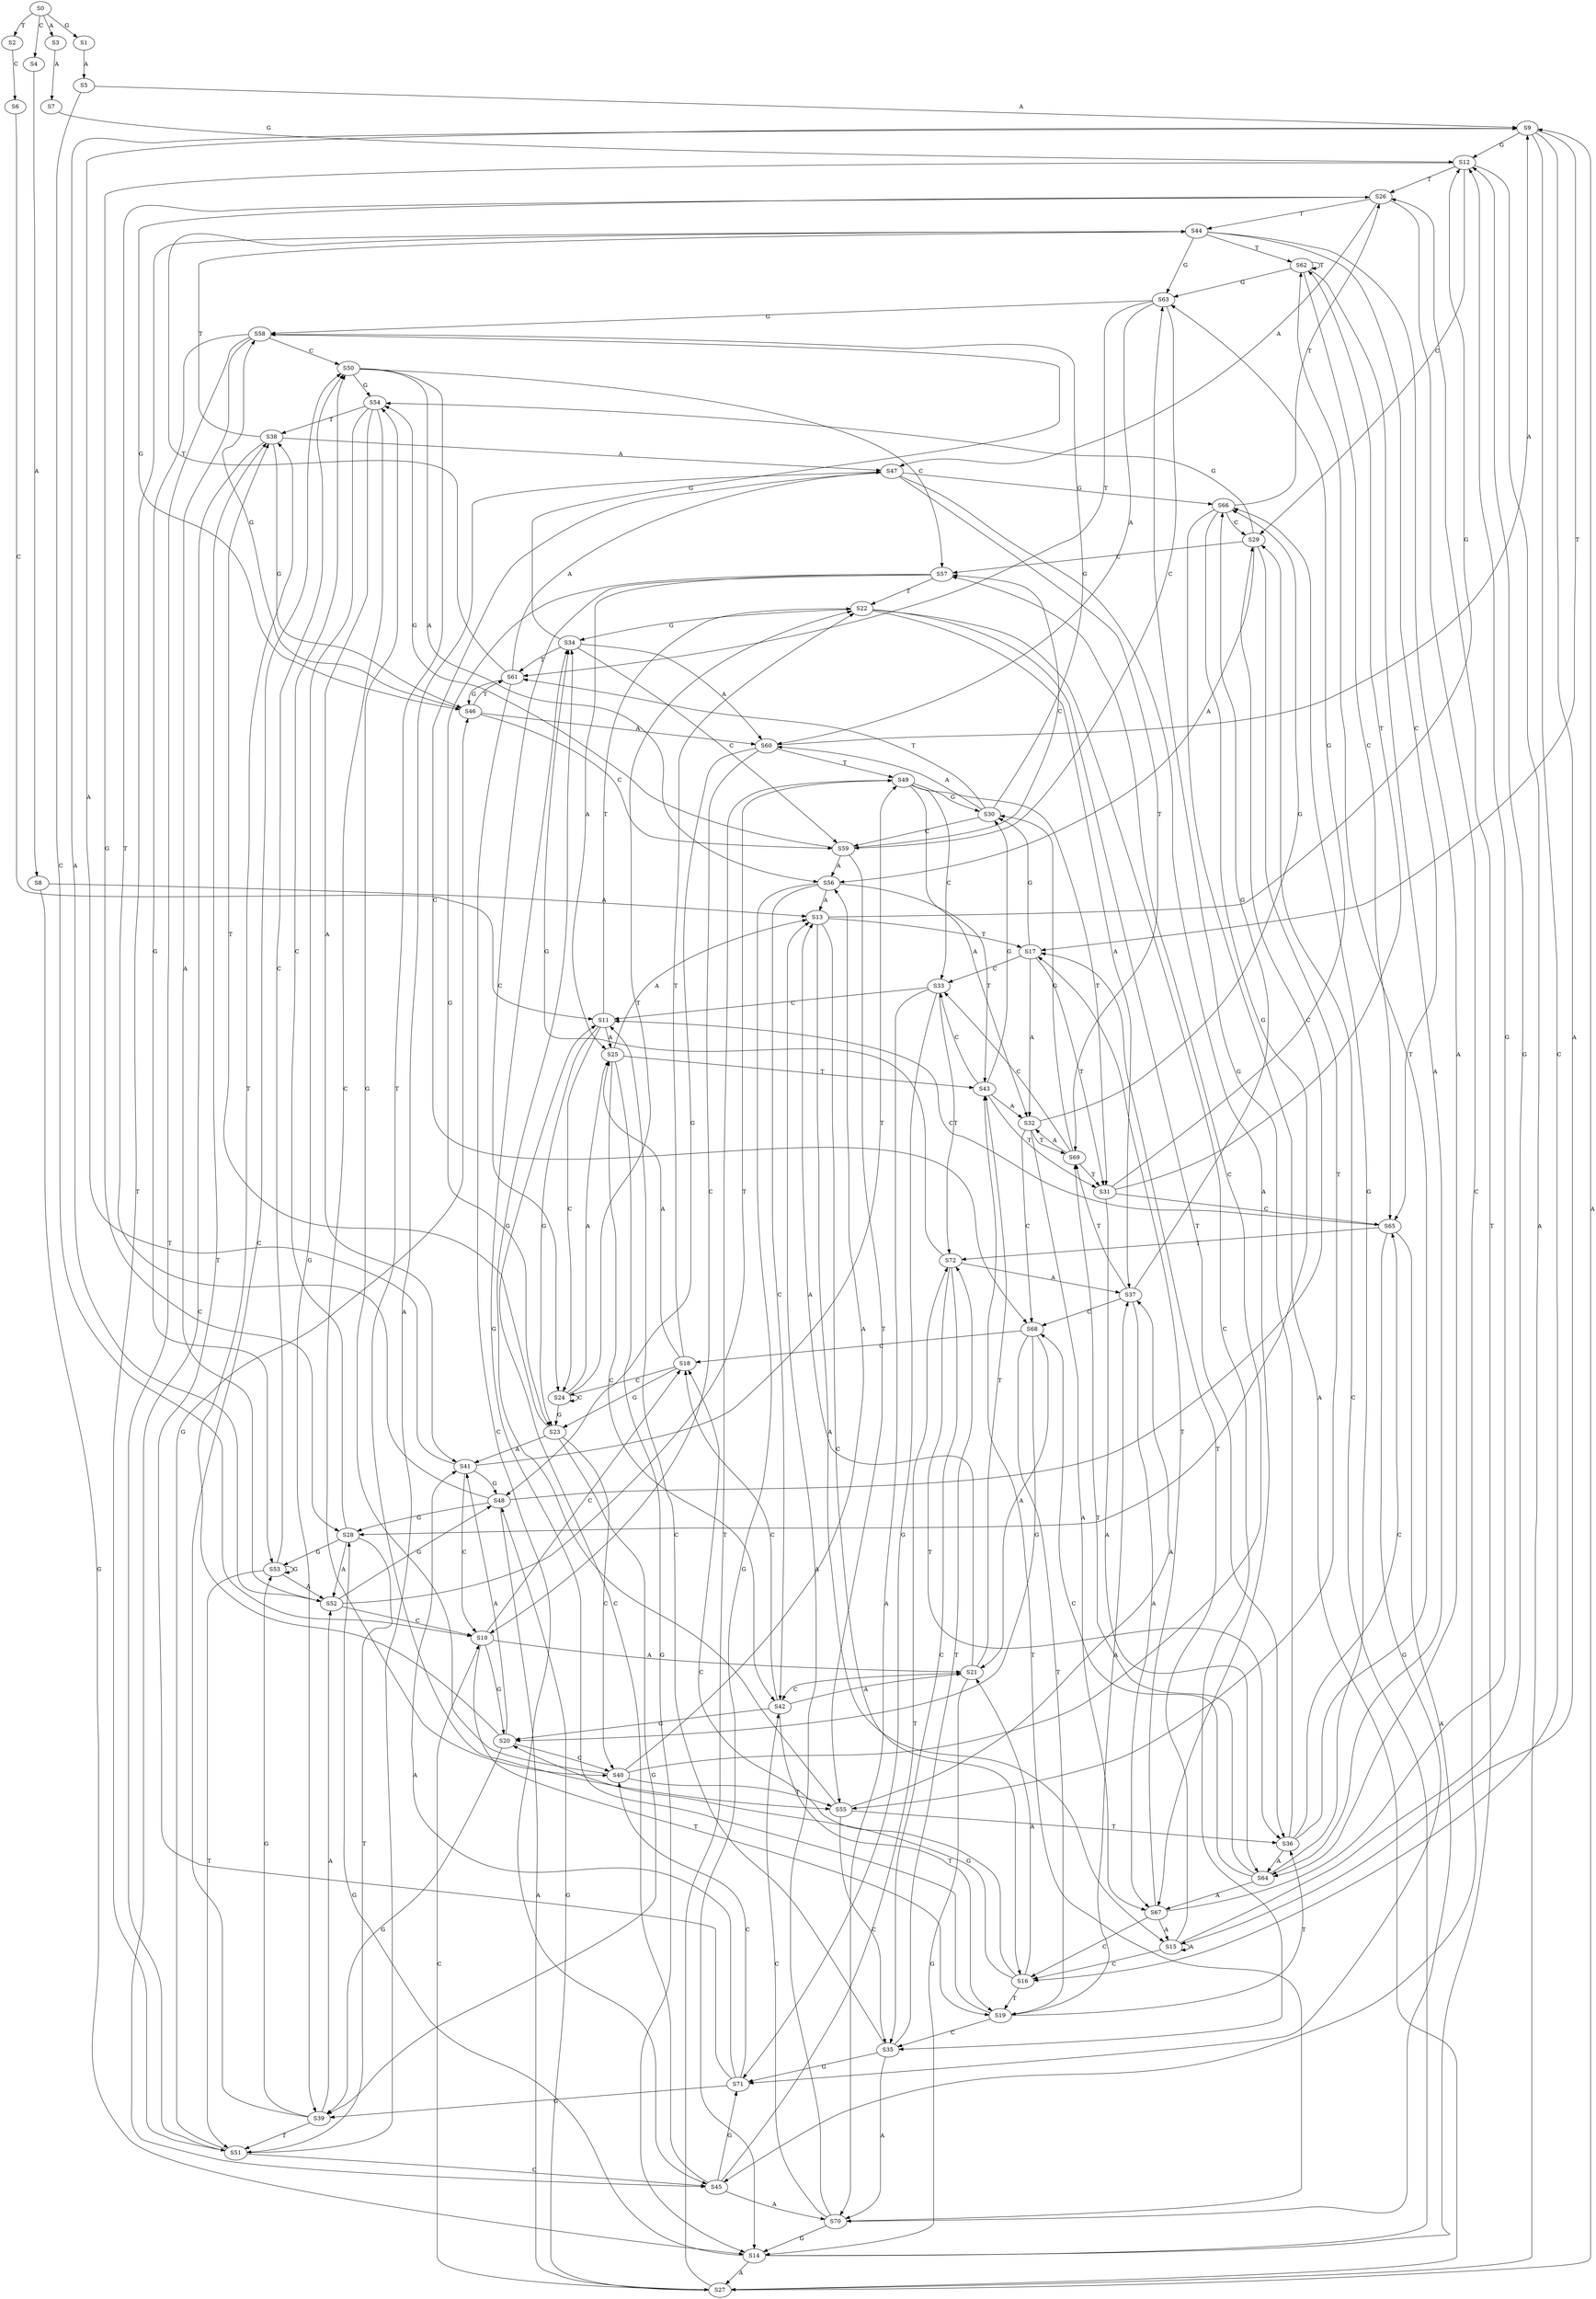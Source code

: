 strict digraph  {
	S0 -> S1 [ label = G ];
	S0 -> S2 [ label = T ];
	S0 -> S3 [ label = A ];
	S0 -> S4 [ label = C ];
	S1 -> S5 [ label = A ];
	S2 -> S6 [ label = C ];
	S3 -> S7 [ label = A ];
	S4 -> S8 [ label = A ];
	S5 -> S9 [ label = A ];
	S5 -> S10 [ label = C ];
	S6 -> S11 [ label = C ];
	S7 -> S12 [ label = G ];
	S8 -> S13 [ label = A ];
	S8 -> S14 [ label = G ];
	S9 -> S12 [ label = G ];
	S9 -> S15 [ label = A ];
	S9 -> S16 [ label = C ];
	S9 -> S17 [ label = T ];
	S10 -> S18 [ label = C ];
	S10 -> S19 [ label = T ];
	S10 -> S20 [ label = G ];
	S10 -> S21 [ label = A ];
	S11 -> S22 [ label = T ];
	S11 -> S23 [ label = G ];
	S11 -> S24 [ label = C ];
	S11 -> S25 [ label = A ];
	S12 -> S26 [ label = T ];
	S12 -> S27 [ label = A ];
	S12 -> S28 [ label = G ];
	S12 -> S29 [ label = C ];
	S13 -> S16 [ label = C ];
	S13 -> S15 [ label = A ];
	S13 -> S12 [ label = G ];
	S13 -> S17 [ label = T ];
	S14 -> S27 [ label = A ];
	S14 -> S26 [ label = T ];
	S14 -> S29 [ label = C ];
	S14 -> S28 [ label = G ];
	S15 -> S16 [ label = C ];
	S15 -> S12 [ label = G ];
	S15 -> S17 [ label = T ];
	S15 -> S15 [ label = A ];
	S16 -> S18 [ label = C ];
	S16 -> S19 [ label = T ];
	S16 -> S21 [ label = A ];
	S16 -> S20 [ label = G ];
	S17 -> S30 [ label = G ];
	S17 -> S31 [ label = T ];
	S17 -> S32 [ label = A ];
	S17 -> S33 [ label = C ];
	S18 -> S22 [ label = T ];
	S18 -> S24 [ label = C ];
	S18 -> S25 [ label = A ];
	S18 -> S23 [ label = G ];
	S19 -> S34 [ label = G ];
	S19 -> S35 [ label = C ];
	S19 -> S36 [ label = T ];
	S19 -> S37 [ label = A ];
	S20 -> S38 [ label = T ];
	S20 -> S39 [ label = G ];
	S20 -> S40 [ label = C ];
	S20 -> S41 [ label = A ];
	S21 -> S13 [ label = A ];
	S21 -> S42 [ label = C ];
	S21 -> S43 [ label = T ];
	S21 -> S14 [ label = G ];
	S22 -> S35 [ label = C ];
	S22 -> S37 [ label = A ];
	S22 -> S34 [ label = G ];
	S22 -> S36 [ label = T ];
	S23 -> S41 [ label = A ];
	S23 -> S39 [ label = G ];
	S23 -> S40 [ label = C ];
	S23 -> S38 [ label = T ];
	S24 -> S22 [ label = T ];
	S24 -> S24 [ label = C ];
	S24 -> S25 [ label = A ];
	S24 -> S23 [ label = G ];
	S25 -> S14 [ label = G ];
	S25 -> S13 [ label = A ];
	S25 -> S43 [ label = T ];
	S25 -> S42 [ label = C ];
	S26 -> S44 [ label = T ];
	S26 -> S45 [ label = C ];
	S26 -> S46 [ label = G ];
	S26 -> S47 [ label = A ];
	S27 -> S10 [ label = C ];
	S27 -> S48 [ label = G ];
	S27 -> S9 [ label = A ];
	S27 -> S49 [ label = T ];
	S28 -> S50 [ label = C ];
	S28 -> S51 [ label = T ];
	S28 -> S52 [ label = A ];
	S28 -> S53 [ label = G ];
	S29 -> S54 [ label = G ];
	S29 -> S55 [ label = T ];
	S29 -> S56 [ label = A ];
	S29 -> S57 [ label = C ];
	S30 -> S58 [ label = G ];
	S30 -> S59 [ label = C ];
	S30 -> S60 [ label = A ];
	S30 -> S61 [ label = T ];
	S31 -> S62 [ label = T ];
	S31 -> S63 [ label = G ];
	S31 -> S64 [ label = A ];
	S31 -> S65 [ label = C ];
	S32 -> S66 [ label = G ];
	S32 -> S67 [ label = A ];
	S32 -> S68 [ label = C ];
	S32 -> S69 [ label = T ];
	S33 -> S70 [ label = A ];
	S33 -> S71 [ label = G ];
	S33 -> S11 [ label = C ];
	S33 -> S72 [ label = T ];
	S34 -> S61 [ label = T ];
	S34 -> S58 [ label = G ];
	S34 -> S60 [ label = A ];
	S34 -> S59 [ label = C ];
	S35 -> S72 [ label = T ];
	S35 -> S70 [ label = A ];
	S35 -> S11 [ label = C ];
	S35 -> S71 [ label = G ];
	S36 -> S62 [ label = T ];
	S36 -> S65 [ label = C ];
	S36 -> S63 [ label = G ];
	S36 -> S64 [ label = A ];
	S37 -> S66 [ label = G ];
	S37 -> S69 [ label = T ];
	S37 -> S67 [ label = A ];
	S37 -> S68 [ label = C ];
	S38 -> S45 [ label = C ];
	S38 -> S47 [ label = A ];
	S38 -> S46 [ label = G ];
	S38 -> S44 [ label = T ];
	S39 -> S51 [ label = T ];
	S39 -> S53 [ label = G ];
	S39 -> S50 [ label = C ];
	S39 -> S52 [ label = A ];
	S40 -> S55 [ label = T ];
	S40 -> S57 [ label = C ];
	S40 -> S54 [ label = G ];
	S40 -> S56 [ label = A ];
	S41 -> S10 [ label = C ];
	S41 -> S9 [ label = A ];
	S41 -> S48 [ label = G ];
	S41 -> S49 [ label = T ];
	S42 -> S21 [ label = A ];
	S42 -> S20 [ label = G ];
	S42 -> S18 [ label = C ];
	S42 -> S19 [ label = T ];
	S43 -> S30 [ label = G ];
	S43 -> S33 [ label = C ];
	S43 -> S32 [ label = A ];
	S43 -> S31 [ label = T ];
	S44 -> S62 [ label = T ];
	S44 -> S65 [ label = C ];
	S44 -> S64 [ label = A ];
	S44 -> S63 [ label = G ];
	S45 -> S71 [ label = G ];
	S45 -> S70 [ label = A ];
	S45 -> S11 [ label = C ];
	S45 -> S72 [ label = T ];
	S46 -> S60 [ label = A ];
	S46 -> S61 [ label = T ];
	S46 -> S59 [ label = C ];
	S46 -> S58 [ label = G ];
	S47 -> S67 [ label = A ];
	S47 -> S69 [ label = T ];
	S47 -> S66 [ label = G ];
	S47 -> S68 [ label = C ];
	S48 -> S27 [ label = A ];
	S48 -> S29 [ label = C ];
	S48 -> S26 [ label = T ];
	S48 -> S28 [ label = G ];
	S49 -> S31 [ label = T ];
	S49 -> S30 [ label = G ];
	S49 -> S32 [ label = A ];
	S49 -> S33 [ label = C ];
	S50 -> S54 [ label = G ];
	S50 -> S55 [ label = T ];
	S50 -> S56 [ label = A ];
	S50 -> S57 [ label = C ];
	S51 -> S44 [ label = T ];
	S51 -> S47 [ label = A ];
	S51 -> S46 [ label = G ];
	S51 -> S45 [ label = C ];
	S52 -> S48 [ label = G ];
	S52 -> S10 [ label = C ];
	S52 -> S9 [ label = A ];
	S52 -> S49 [ label = T ];
	S53 -> S51 [ label = T ];
	S53 -> S50 [ label = C ];
	S53 -> S52 [ label = A ];
	S53 -> S53 [ label = G ];
	S54 -> S38 [ label = T ];
	S54 -> S39 [ label = G ];
	S54 -> S41 [ label = A ];
	S54 -> S40 [ label = C ];
	S55 -> S36 [ label = T ];
	S55 -> S34 [ label = G ];
	S55 -> S37 [ label = A ];
	S55 -> S35 [ label = C ];
	S56 -> S43 [ label = T ];
	S56 -> S14 [ label = G ];
	S56 -> S13 [ label = A ];
	S56 -> S42 [ label = C ];
	S57 -> S24 [ label = C ];
	S57 -> S23 [ label = G ];
	S57 -> S22 [ label = T ];
	S57 -> S25 [ label = A ];
	S58 -> S52 [ label = A ];
	S58 -> S51 [ label = T ];
	S58 -> S50 [ label = C ];
	S58 -> S53 [ label = G ];
	S59 -> S54 [ label = G ];
	S59 -> S57 [ label = C ];
	S59 -> S56 [ label = A ];
	S59 -> S55 [ label = T ];
	S60 -> S9 [ label = A ];
	S60 -> S49 [ label = T ];
	S60 -> S48 [ label = G ];
	S60 -> S10 [ label = C ];
	S61 -> S47 [ label = A ];
	S61 -> S45 [ label = C ];
	S61 -> S46 [ label = G ];
	S61 -> S44 [ label = T ];
	S62 -> S65 [ label = C ];
	S62 -> S63 [ label = G ];
	S62 -> S62 [ label = T ];
	S62 -> S64 [ label = A ];
	S63 -> S58 [ label = G ];
	S63 -> S60 [ label = A ];
	S63 -> S59 [ label = C ];
	S63 -> S61 [ label = T ];
	S64 -> S66 [ label = G ];
	S64 -> S67 [ label = A ];
	S64 -> S69 [ label = T ];
	S64 -> S68 [ label = C ];
	S65 -> S72 [ label = T ];
	S65 -> S70 [ label = A ];
	S65 -> S11 [ label = C ];
	S65 -> S71 [ label = G ];
	S66 -> S28 [ label = G ];
	S66 -> S27 [ label = A ];
	S66 -> S29 [ label = C ];
	S66 -> S26 [ label = T ];
	S67 -> S12 [ label = G ];
	S67 -> S15 [ label = A ];
	S67 -> S17 [ label = T ];
	S67 -> S16 [ label = C ];
	S68 -> S21 [ label = A ];
	S68 -> S18 [ label = C ];
	S68 -> S20 [ label = G ];
	S68 -> S19 [ label = T ];
	S69 -> S32 [ label = A ];
	S69 -> S33 [ label = C ];
	S69 -> S31 [ label = T ];
	S69 -> S30 [ label = G ];
	S70 -> S42 [ label = C ];
	S70 -> S43 [ label = T ];
	S70 -> S14 [ label = G ];
	S70 -> S13 [ label = A ];
	S71 -> S40 [ label = C ];
	S71 -> S38 [ label = T ];
	S71 -> S39 [ label = G ];
	S71 -> S41 [ label = A ];
	S72 -> S34 [ label = G ];
	S72 -> S36 [ label = T ];
	S72 -> S35 [ label = C ];
	S72 -> S37 [ label = A ];
}
